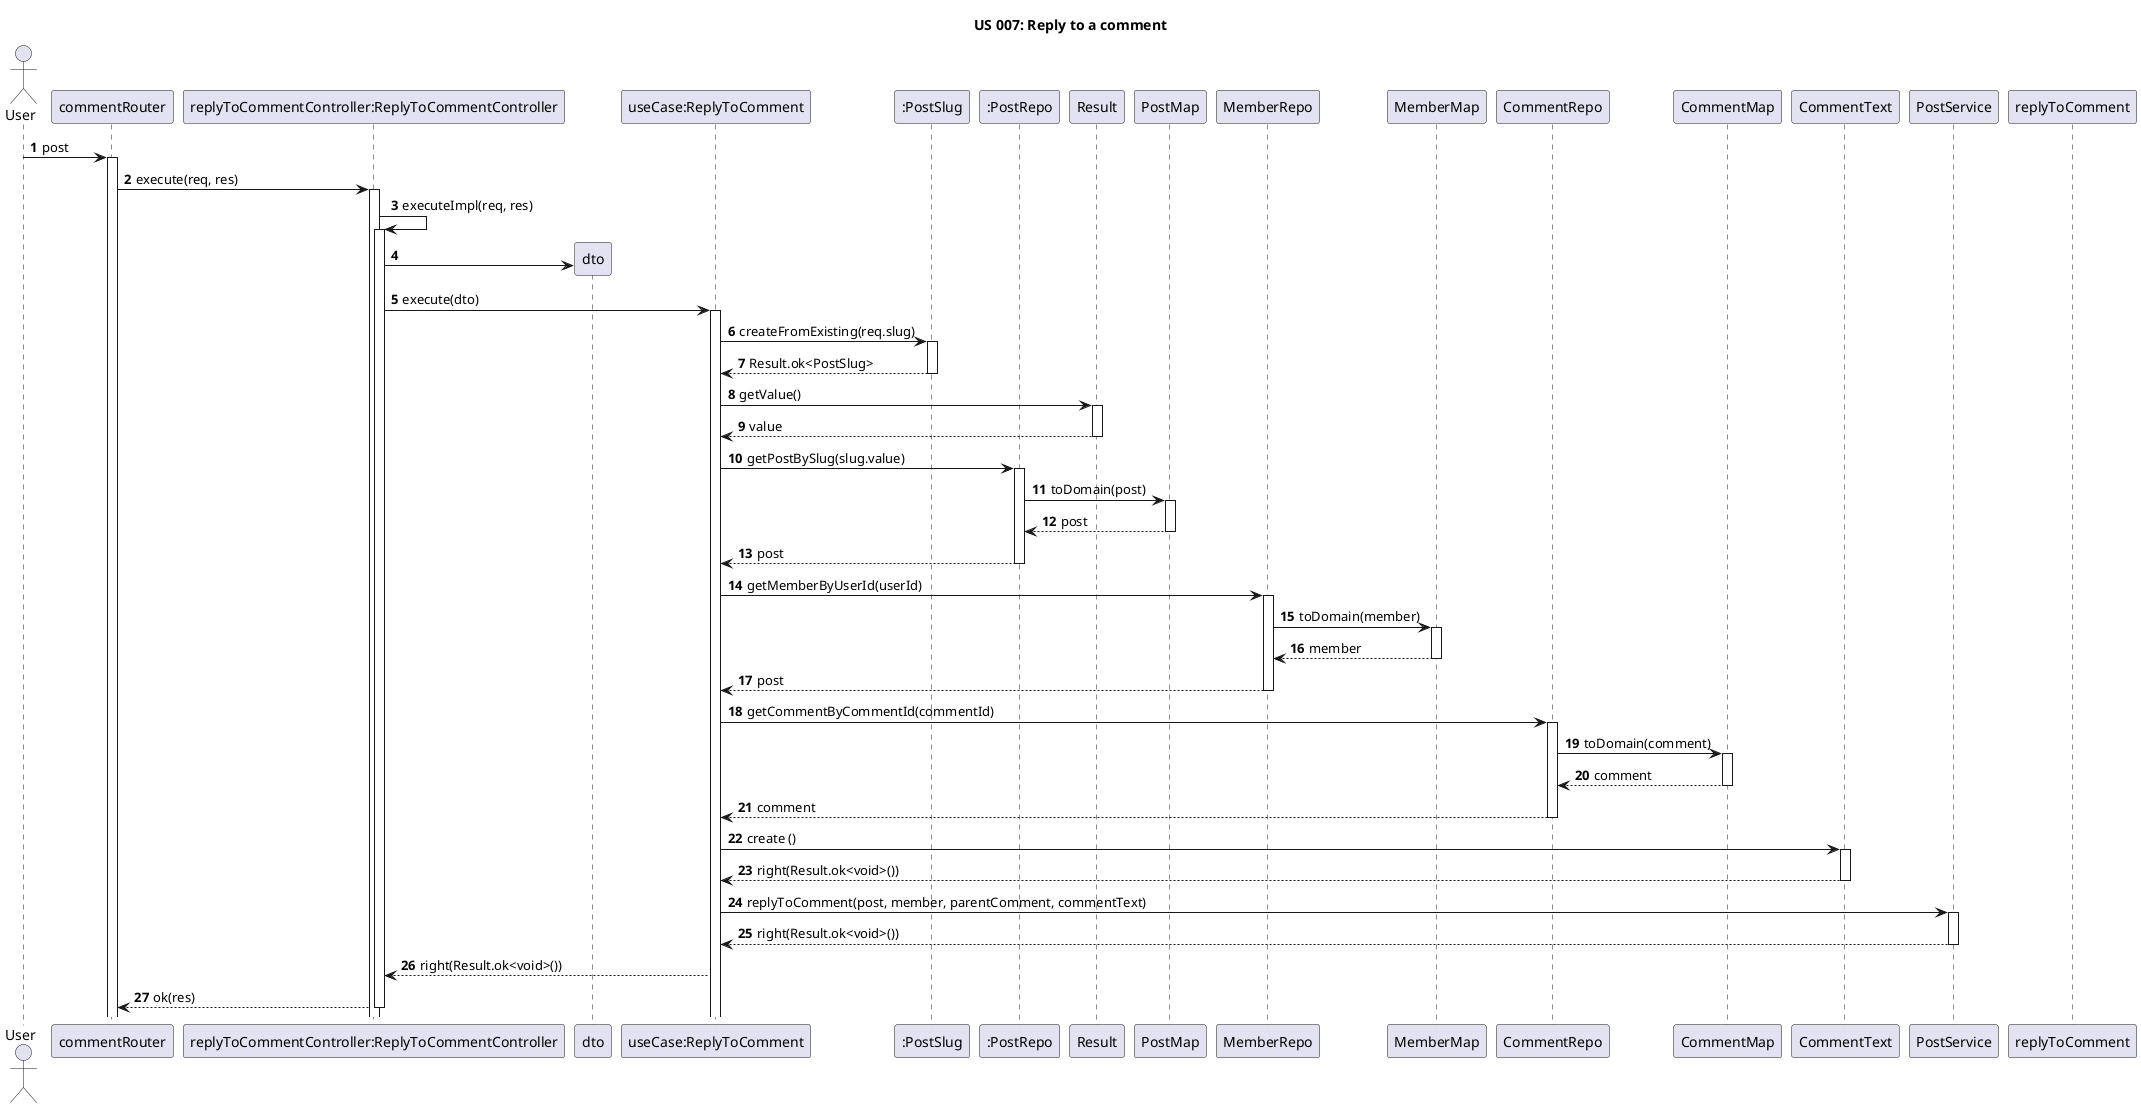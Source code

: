 @startuml us007-SD
title US 007: Reply to a comment
autonumber

actor "User" as User
participant "commentRouter" as commentRouter
participant "replyToCommentController:ReplyToCommentController" as replyToCommentController
participant dto
participant "useCase:ReplyToComment" as ReplyToComment
participant ":PostSlug" as PostSlug
participant ":PostRepo" as PostRepo

User -> commentRouter: post
activate commentRouter

commentRouter -> replyToCommentController: execute(req, res)
activate replyToCommentController
replyToCommentController -> replyToCommentController: executeImpl(req, res)
activate replyToCommentController
create dto
replyToCommentController -> dto
replyToCommentController -> ReplyToComment: execute(dto)
activate ReplyToComment


ReplyToComment -> PostSlug: createFromExisting(req.slug)
activate PostSlug
PostSlug --> ReplyToComment: Result.ok<PostSlug>
deactivate PostSlug


ReplyToComment -> Result: getValue()
activate Result
Result --> ReplyToComment: value
deactivate Result


ReplyToComment -> PostRepo: getPostBySlug(slug.value)
activate PostRepo
PostRepo -> PostMap: toDomain(post)
activate PostMap
PostMap --> PostRepo: post
deactivate PostMap
PostRepo --> ReplyToComment: post
deactivate PostRepo
ReplyToComment -> MemberRepo: getMemberByUserId(userId)
activate MemberRepo
MemberRepo -> MemberMap: toDomain(member)
activate MemberMap
MemberMap --> MemberRepo: member
deactivate MemberMap
MemberRepo --> ReplyToComment: post
deactivate MemberRepo
ReplyToComment -> CommentRepo: getCommentByCommentId(commentId)
activate CommentRepo
CommentRepo -> CommentMap: toDomain(comment)
activate CommentMap
CommentMap --> CommentRepo: comment
deactivate CommentMap
CommentRepo --> ReplyToComment: comment
deactivate CommentRepo
ReplyToComment -> CommentText: create ()
activate CommentText
CommentText --> ReplyToComment: right(Result.ok<void>())
deactivate CommentText
ReplyToComment -> PostService: replyToComment(post, member, parentComment, commentText)
activate PostService
PostService --> ReplyToComment: right(Result.ok<void>())
deactivate PostService
ReplyToComment --> replyToCommentController: right(Result.ok<void>())
deactivate replyToComment
replyToCommentController --> commentRouter : ok(res)
deactivate replyToCommentController
@enduml
